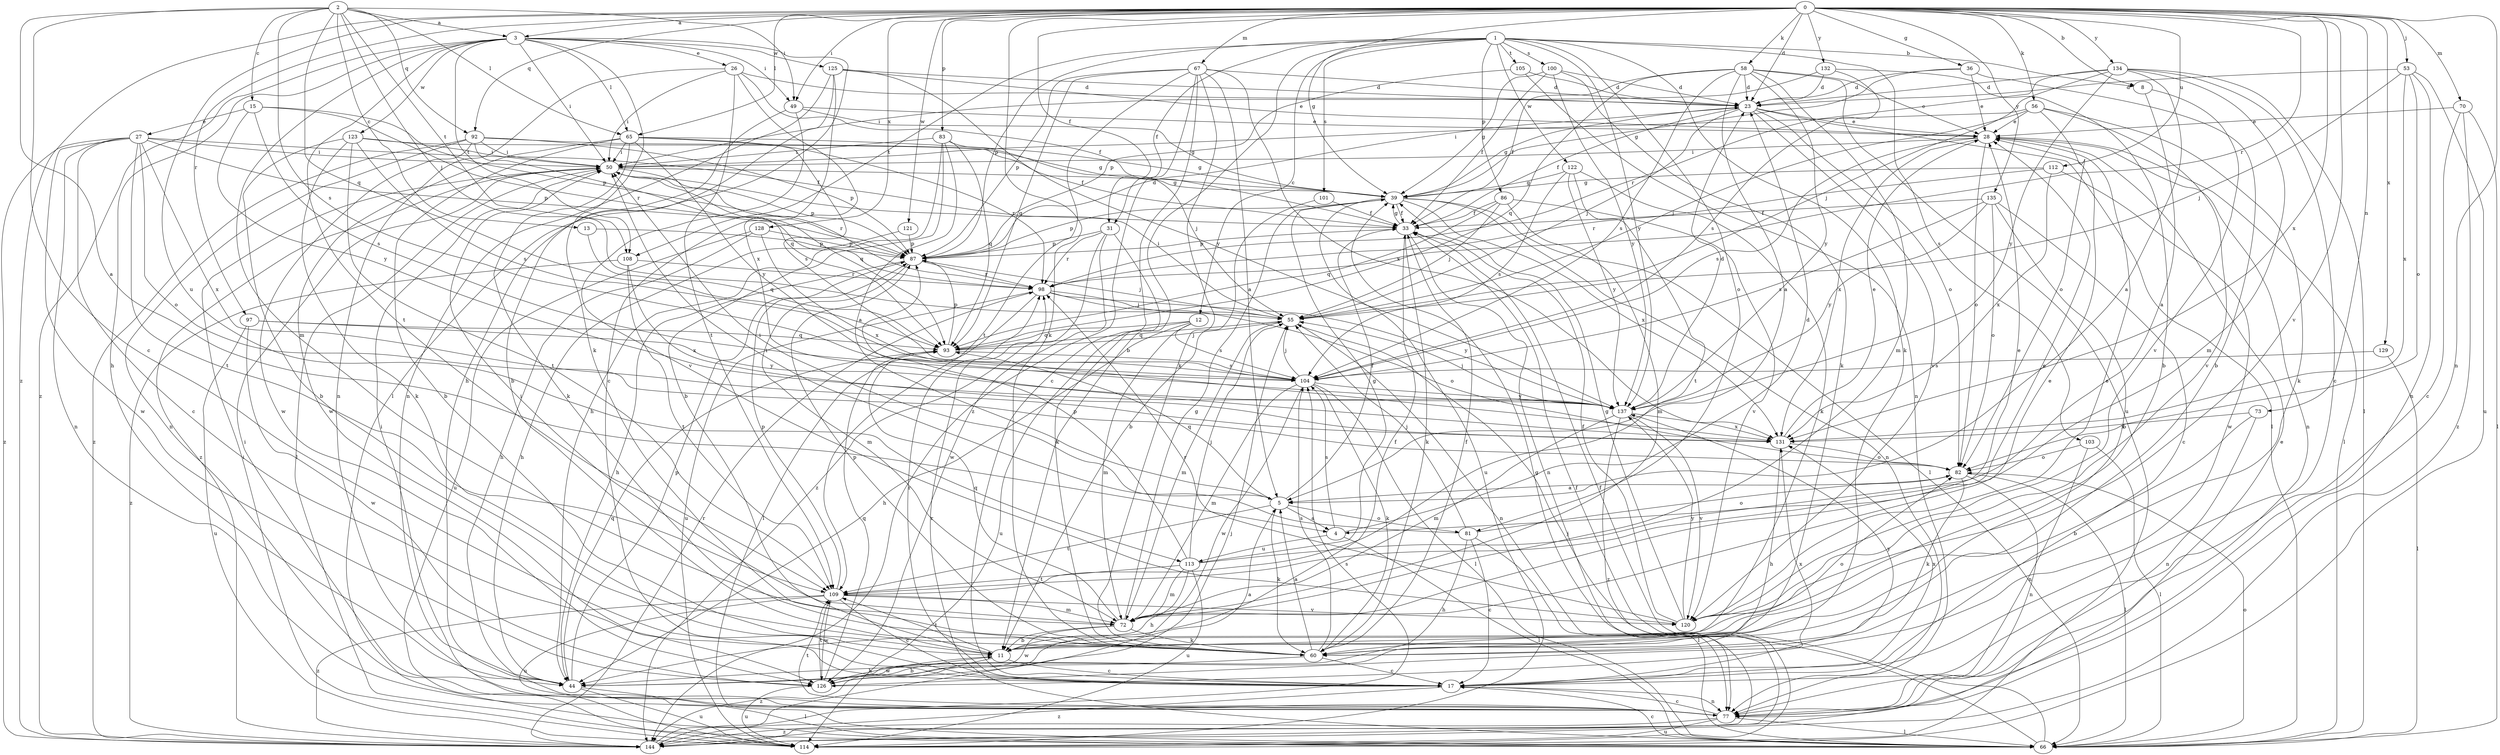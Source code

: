 strict digraph  {
0;
1;
2;
3;
4;
5;
8;
11;
12;
13;
15;
17;
23;
26;
27;
28;
31;
33;
36;
39;
44;
49;
50;
53;
55;
56;
58;
60;
65;
66;
67;
70;
72;
73;
77;
81;
82;
83;
86;
87;
92;
93;
97;
98;
100;
101;
103;
104;
105;
108;
109;
112;
113;
114;
120;
121;
122;
123;
125;
126;
128;
129;
131;
132;
134;
135;
137;
144;
0 -> 3  [label=a];
0 -> 8  [label=b];
0 -> 23  [label=d];
0 -> 31  [label=f];
0 -> 36  [label=g];
0 -> 39  [label=g];
0 -> 49  [label=i];
0 -> 53  [label=j];
0 -> 56  [label=k];
0 -> 58  [label=k];
0 -> 60  [label=k];
0 -> 65  [label=l];
0 -> 67  [label=m];
0 -> 70  [label=m];
0 -> 73  [label=n];
0 -> 77  [label=n];
0 -> 83  [label=p];
0 -> 92  [label=q];
0 -> 97  [label=r];
0 -> 98  [label=r];
0 -> 112  [label=u];
0 -> 113  [label=u];
0 -> 120  [label=v];
0 -> 121  [label=w];
0 -> 128  [label=x];
0 -> 129  [label=x];
0 -> 131  [label=x];
0 -> 132  [label=y];
0 -> 134  [label=y];
0 -> 135  [label=y];
0 -> 144  [label=z];
1 -> 8  [label=b];
1 -> 11  [label=b];
1 -> 12  [label=c];
1 -> 31  [label=f];
1 -> 60  [label=k];
1 -> 81  [label=o];
1 -> 86  [label=p];
1 -> 87  [label=p];
1 -> 100  [label=s];
1 -> 101  [label=s];
1 -> 103  [label=s];
1 -> 105  [label=t];
1 -> 108  [label=t];
1 -> 122  [label=w];
1 -> 137  [label=y];
2 -> 3  [label=a];
2 -> 4  [label=a];
2 -> 13  [label=c];
2 -> 15  [label=c];
2 -> 17  [label=c];
2 -> 49  [label=i];
2 -> 55  [label=j];
2 -> 65  [label=l];
2 -> 92  [label=q];
2 -> 93  [label=q];
2 -> 104  [label=s];
2 -> 108  [label=t];
3 -> 26  [label=e];
3 -> 44  [label=h];
3 -> 49  [label=i];
3 -> 50  [label=i];
3 -> 60  [label=k];
3 -> 65  [label=l];
3 -> 66  [label=l];
3 -> 72  [label=m];
3 -> 108  [label=t];
3 -> 109  [label=t];
3 -> 123  [label=w];
3 -> 125  [label=w];
3 -> 144  [label=z];
4 -> 23  [label=d];
4 -> 66  [label=l];
4 -> 104  [label=s];
4 -> 113  [label=u];
5 -> 4  [label=a];
5 -> 33  [label=f];
5 -> 50  [label=i];
5 -> 60  [label=k];
5 -> 81  [label=o];
5 -> 93  [label=q];
5 -> 109  [label=t];
8 -> 4  [label=a];
8 -> 120  [label=v];
11 -> 17  [label=c];
11 -> 33  [label=f];
11 -> 82  [label=o];
11 -> 109  [label=t];
11 -> 126  [label=w];
11 -> 144  [label=z];
12 -> 44  [label=h];
12 -> 72  [label=m];
12 -> 93  [label=q];
12 -> 104  [label=s];
12 -> 114  [label=u];
13 -> 87  [label=p];
13 -> 93  [label=q];
15 -> 27  [label=e];
15 -> 87  [label=p];
15 -> 98  [label=r];
15 -> 104  [label=s];
15 -> 137  [label=y];
17 -> 77  [label=n];
17 -> 98  [label=r];
17 -> 131  [label=x];
17 -> 137  [label=y];
17 -> 144  [label=z];
23 -> 28  [label=e];
23 -> 33  [label=f];
23 -> 39  [label=g];
23 -> 55  [label=j];
23 -> 66  [label=l];
23 -> 82  [label=o];
23 -> 120  [label=v];
26 -> 23  [label=d];
26 -> 33  [label=f];
26 -> 50  [label=i];
26 -> 77  [label=n];
26 -> 109  [label=t];
26 -> 131  [label=x];
27 -> 17  [label=c];
27 -> 33  [label=f];
27 -> 50  [label=i];
27 -> 77  [label=n];
27 -> 82  [label=o];
27 -> 87  [label=p];
27 -> 109  [label=t];
27 -> 126  [label=w];
27 -> 131  [label=x];
27 -> 144  [label=z];
28 -> 50  [label=i];
28 -> 66  [label=l];
28 -> 77  [label=n];
28 -> 82  [label=o];
28 -> 104  [label=s];
28 -> 131  [label=x];
31 -> 60  [label=k];
31 -> 87  [label=p];
31 -> 98  [label=r];
31 -> 126  [label=w];
31 -> 144  [label=z];
33 -> 39  [label=g];
33 -> 60  [label=k];
33 -> 77  [label=n];
33 -> 87  [label=p];
36 -> 11  [label=b];
36 -> 23  [label=d];
36 -> 28  [label=e];
36 -> 39  [label=g];
39 -> 33  [label=f];
39 -> 66  [label=l];
39 -> 77  [label=n];
39 -> 87  [label=p];
39 -> 114  [label=u];
39 -> 131  [label=x];
44 -> 50  [label=i];
44 -> 66  [label=l];
44 -> 87  [label=p];
44 -> 93  [label=q];
44 -> 114  [label=u];
49 -> 11  [label=b];
49 -> 28  [label=e];
49 -> 39  [label=g];
49 -> 120  [label=v];
50 -> 39  [label=g];
50 -> 66  [label=l];
50 -> 87  [label=p];
50 -> 93  [label=q];
50 -> 98  [label=r];
50 -> 144  [label=z];
53 -> 23  [label=d];
53 -> 55  [label=j];
53 -> 77  [label=n];
53 -> 82  [label=o];
53 -> 114  [label=u];
53 -> 131  [label=x];
55 -> 50  [label=i];
55 -> 72  [label=m];
55 -> 77  [label=n];
55 -> 93  [label=q];
56 -> 28  [label=e];
56 -> 50  [label=i];
56 -> 55  [label=j];
56 -> 60  [label=k];
56 -> 82  [label=o];
56 -> 120  [label=v];
58 -> 5  [label=a];
58 -> 23  [label=d];
58 -> 28  [label=e];
58 -> 33  [label=f];
58 -> 72  [label=m];
58 -> 93  [label=q];
58 -> 104  [label=s];
58 -> 114  [label=u];
58 -> 137  [label=y];
60 -> 5  [label=a];
60 -> 17  [label=c];
60 -> 33  [label=f];
60 -> 44  [label=h];
60 -> 87  [label=p];
60 -> 104  [label=s];
65 -> 11  [label=b];
65 -> 39  [label=g];
65 -> 50  [label=i];
65 -> 60  [label=k];
65 -> 98  [label=r];
65 -> 104  [label=s];
65 -> 126  [label=w];
65 -> 137  [label=y];
66 -> 17  [label=c];
66 -> 33  [label=f];
66 -> 55  [label=j];
66 -> 82  [label=o];
66 -> 98  [label=r];
67 -> 5  [label=a];
67 -> 17  [label=c];
67 -> 23  [label=d];
67 -> 60  [label=k];
67 -> 87  [label=p];
67 -> 93  [label=q];
67 -> 109  [label=t];
67 -> 131  [label=x];
67 -> 144  [label=z];
70 -> 17  [label=c];
70 -> 28  [label=e];
70 -> 66  [label=l];
70 -> 144  [label=z];
72 -> 11  [label=b];
72 -> 28  [label=e];
72 -> 39  [label=g];
72 -> 50  [label=i];
72 -> 60  [label=k];
72 -> 93  [label=q];
72 -> 126  [label=w];
73 -> 11  [label=b];
73 -> 77  [label=n];
73 -> 131  [label=x];
77 -> 17  [label=c];
77 -> 50  [label=i];
77 -> 66  [label=l];
77 -> 109  [label=t];
77 -> 114  [label=u];
77 -> 144  [label=z];
81 -> 17  [label=c];
81 -> 44  [label=h];
81 -> 50  [label=i];
81 -> 55  [label=j];
81 -> 66  [label=l];
81 -> 82  [label=o];
82 -> 5  [label=a];
82 -> 60  [label=k];
82 -> 66  [label=l];
82 -> 77  [label=n];
83 -> 5  [label=a];
83 -> 11  [label=b];
83 -> 44  [label=h];
83 -> 50  [label=i];
83 -> 55  [label=j];
83 -> 93  [label=q];
86 -> 33  [label=f];
86 -> 55  [label=j];
86 -> 72  [label=m];
86 -> 93  [label=q];
86 -> 120  [label=v];
87 -> 23  [label=d];
87 -> 44  [label=h];
87 -> 55  [label=j];
87 -> 72  [label=m];
87 -> 98  [label=r];
92 -> 33  [label=f];
92 -> 50  [label=i];
92 -> 77  [label=n];
92 -> 87  [label=p];
92 -> 93  [label=q];
92 -> 126  [label=w];
92 -> 144  [label=z];
93 -> 55  [label=j];
93 -> 87  [label=p];
93 -> 104  [label=s];
97 -> 93  [label=q];
97 -> 114  [label=u];
97 -> 126  [label=w];
97 -> 137  [label=y];
98 -> 55  [label=j];
98 -> 66  [label=l];
98 -> 82  [label=o];
98 -> 114  [label=u];
98 -> 137  [label=y];
100 -> 23  [label=d];
100 -> 33  [label=f];
100 -> 39  [label=g];
100 -> 60  [label=k];
100 -> 137  [label=y];
101 -> 11  [label=b];
101 -> 33  [label=f];
103 -> 66  [label=l];
103 -> 77  [label=n];
103 -> 82  [label=o];
104 -> 55  [label=j];
104 -> 60  [label=k];
104 -> 66  [label=l];
104 -> 72  [label=m];
104 -> 126  [label=w];
104 -> 137  [label=y];
105 -> 23  [label=d];
105 -> 77  [label=n];
105 -> 87  [label=p];
108 -> 98  [label=r];
108 -> 109  [label=t];
108 -> 131  [label=x];
108 -> 144  [label=z];
109 -> 17  [label=c];
109 -> 28  [label=e];
109 -> 72  [label=m];
109 -> 87  [label=p];
109 -> 114  [label=u];
109 -> 120  [label=v];
109 -> 126  [label=w];
109 -> 144  [label=z];
112 -> 39  [label=g];
112 -> 98  [label=r];
112 -> 126  [label=w];
112 -> 131  [label=x];
113 -> 28  [label=e];
113 -> 39  [label=g];
113 -> 44  [label=h];
113 -> 55  [label=j];
113 -> 72  [label=m];
113 -> 87  [label=p];
113 -> 109  [label=t];
113 -> 114  [label=u];
114 -> 33  [label=f];
114 -> 50  [label=i];
120 -> 28  [label=e];
120 -> 33  [label=f];
120 -> 39  [label=g];
120 -> 98  [label=r];
120 -> 137  [label=y];
121 -> 44  [label=h];
121 -> 87  [label=p];
122 -> 39  [label=g];
122 -> 60  [label=k];
122 -> 104  [label=s];
122 -> 109  [label=t];
122 -> 137  [label=y];
123 -> 11  [label=b];
123 -> 39  [label=g];
123 -> 50  [label=i];
123 -> 60  [label=k];
123 -> 104  [label=s];
123 -> 109  [label=t];
125 -> 17  [label=c];
125 -> 23  [label=d];
125 -> 28  [label=e];
125 -> 44  [label=h];
125 -> 77  [label=n];
125 -> 137  [label=y];
126 -> 5  [label=a];
126 -> 11  [label=b];
126 -> 93  [label=q];
126 -> 109  [label=t];
126 -> 114  [label=u];
126 -> 131  [label=x];
128 -> 44  [label=h];
128 -> 87  [label=p];
128 -> 114  [label=u];
128 -> 131  [label=x];
129 -> 66  [label=l];
129 -> 104  [label=s];
131 -> 28  [label=e];
131 -> 44  [label=h];
131 -> 82  [label=o];
132 -> 11  [label=b];
132 -> 23  [label=d];
132 -> 50  [label=i];
132 -> 104  [label=s];
134 -> 5  [label=a];
134 -> 17  [label=c];
134 -> 23  [label=d];
134 -> 55  [label=j];
134 -> 66  [label=l];
134 -> 72  [label=m];
134 -> 98  [label=r];
134 -> 137  [label=y];
135 -> 11  [label=b];
135 -> 17  [label=c];
135 -> 33  [label=f];
135 -> 82  [label=o];
135 -> 104  [label=s];
135 -> 137  [label=y];
137 -> 23  [label=d];
137 -> 55  [label=j];
137 -> 72  [label=m];
137 -> 120  [label=v];
137 -> 131  [label=x];
137 -> 144  [label=z];
144 -> 28  [label=e];
144 -> 39  [label=g];
144 -> 55  [label=j];
144 -> 98  [label=r];
144 -> 104  [label=s];
}
